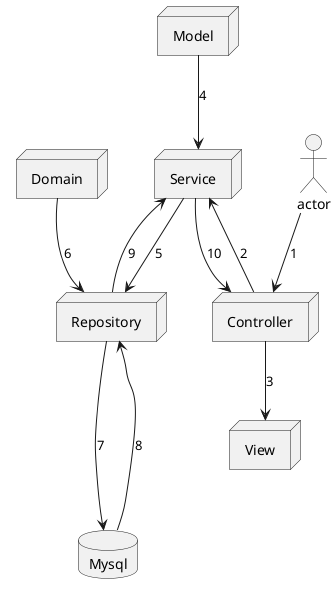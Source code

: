 @startuml
node Controller as controller
node Service as service
node View as view
node Model as model
node Domain as domain
node Repository as repository
database Mysql as database
actor as users

users --> controller : 1
controller --> service :2
controller --> view :3
model --> service:4
service --> repository:5
domain --> repository : 6
repository --> database : 7

database ---> repository: 8
repository --> service :9
service -> controller :10








@enduml
